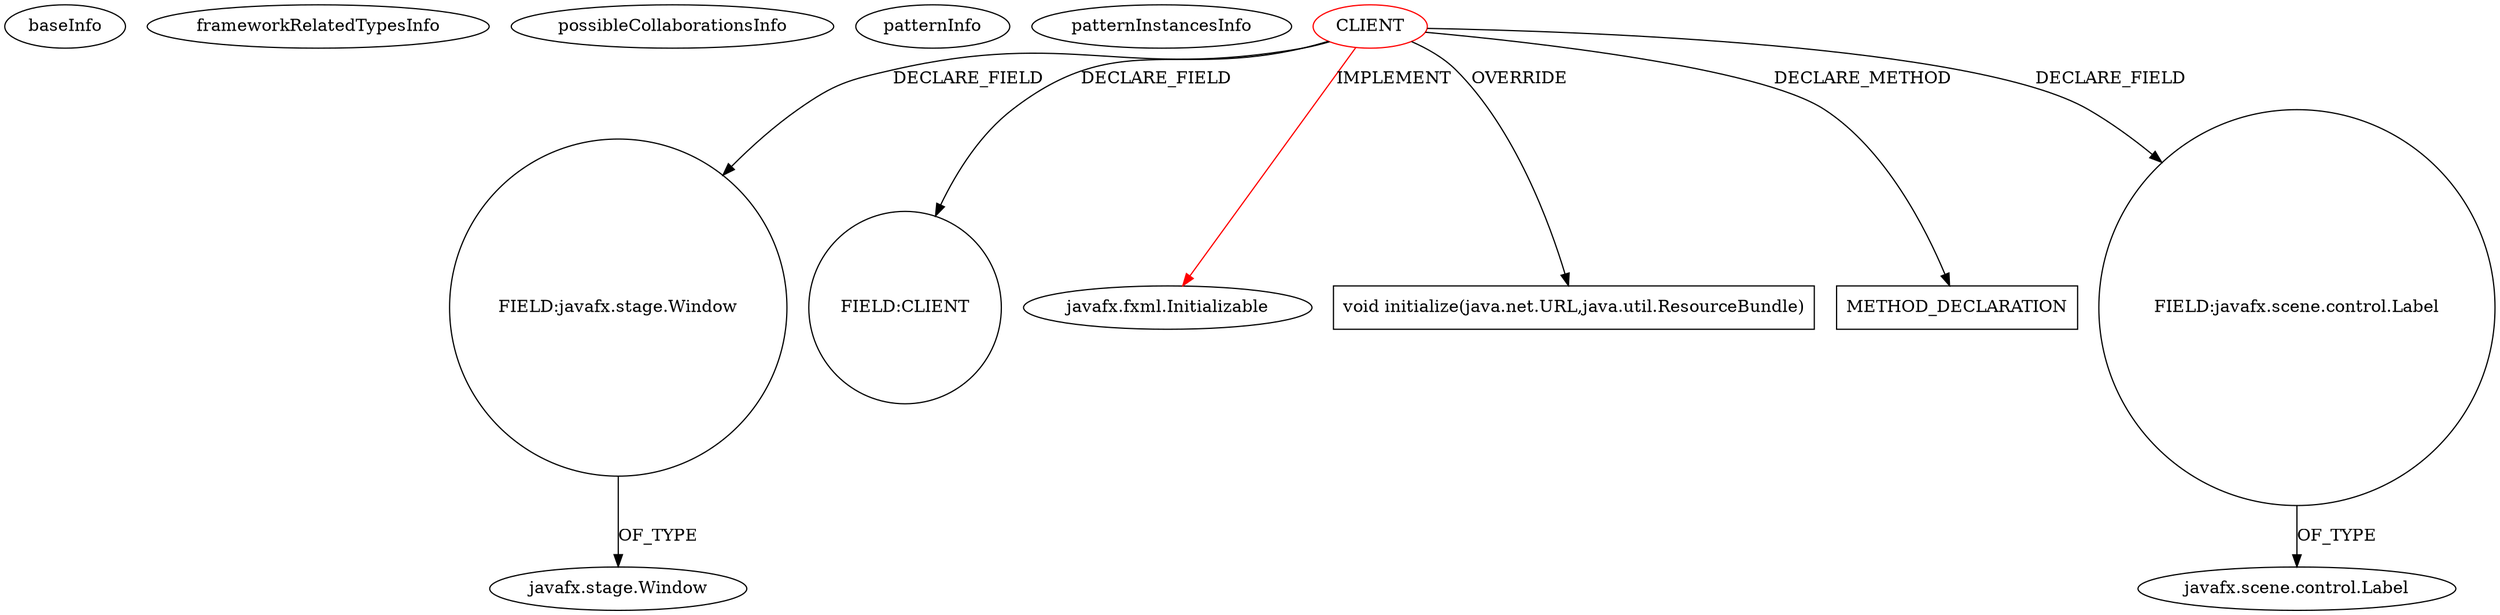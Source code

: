 digraph {
baseInfo[graphId=4396,category="pattern",isAnonymous=false,possibleRelation=false]
frameworkRelatedTypesInfo[0="javafx.fxml.Initializable"]
possibleCollaborationsInfo[]
patternInfo[frequency=2.0,patternRootClient=0]
patternInstancesInfo[0="bpaxson62-JavaFXPOS~/bpaxson62-JavaFXPOS/JavaFXPOS-master/src/gui/AdminController.java~AdminController~2207",1="Geekly-fieldmarshalfx~/Geekly-fieldmarshalfx/fieldmarshalfx-master/src/net/geeklythings/fm/ui/fxml/MainWindowController.java~MainWindowController~498"]
4[label="FIELD:javafx.stage.Window",vertexType="FIELD_DECLARATION",isFrameworkType=false,shape=circle]
0[label="CLIENT",vertexType="ROOT_CLIENT_CLASS_DECLARATION",isFrameworkType=false,color=red]
6[label="FIELD:CLIENT",vertexType="FIELD_DECLARATION",isFrameworkType=false,shape=circle]
1[label="javafx.fxml.Initializable",vertexType="FRAMEWORK_INTERFACE_TYPE",isFrameworkType=false]
11[label="void initialize(java.net.URL,java.util.ResourceBundle)",vertexType="OVERRIDING_METHOD_DECLARATION",isFrameworkType=false,shape=box]
5[label="javafx.stage.Window",vertexType="FRAMEWORK_CLASS_TYPE",isFrameworkType=false]
18[label="METHOD_DECLARATION",vertexType="CLIENT_METHOD_DECLARATION",isFrameworkType=false,shape=box]
2[label="FIELD:javafx.scene.control.Label",vertexType="FIELD_DECLARATION",isFrameworkType=false,shape=circle]
3[label="javafx.scene.control.Label",vertexType="FRAMEWORK_CLASS_TYPE",isFrameworkType=false]
2->3[label="OF_TYPE"]
0->11[label="OVERRIDE"]
0->18[label="DECLARE_METHOD"]
0->6[label="DECLARE_FIELD"]
0->2[label="DECLARE_FIELD"]
4->5[label="OF_TYPE"]
0->1[label="IMPLEMENT",color=red]
0->4[label="DECLARE_FIELD"]
}

